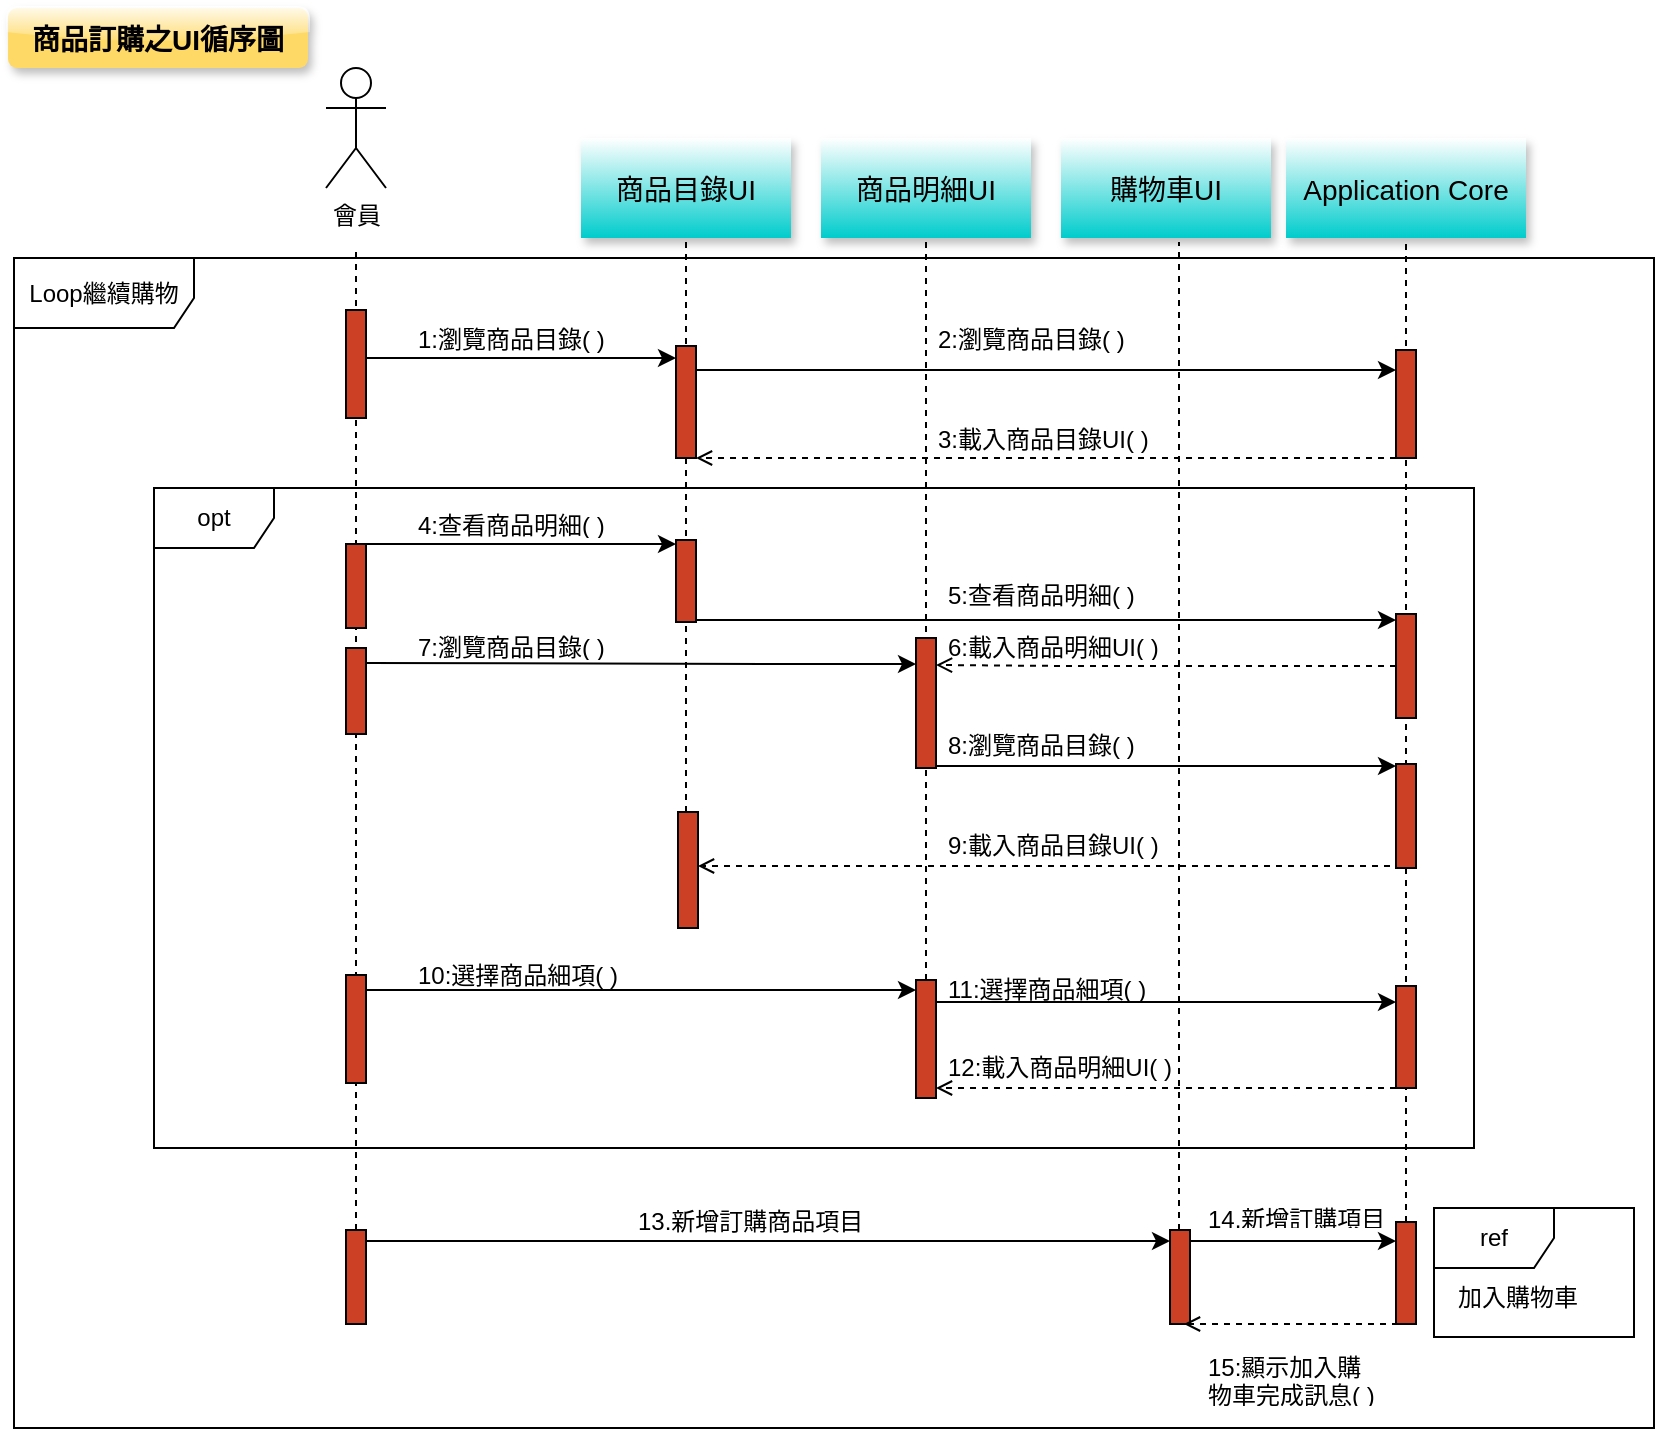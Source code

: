 <mxfile version="21.1.5" type="github">
  <diagram name="第 1 页" id="LoKonJyjHquECygTknBG">
    <mxGraphModel dx="880" dy="461" grid="1" gridSize="10" guides="1" tooltips="1" connect="1" arrows="0" fold="1" page="1" pageScale="1" pageWidth="827" pageHeight="1169" math="0" shadow="0">
      <root>
        <mxCell id="0" />
        <mxCell id="1" parent="0" />
        <mxCell id="lvuibErdHY3F2Ib51GdS-66" value="" style="html=1;verticalAlign=bottom;startArrow=none;endArrow=none;dashed=1;rounded=0;" edge="1" parent="1" source="lvuibErdHY3F2Ib51GdS-85">
          <mxGeometry relative="1" as="geometry">
            <mxPoint x="174" y="139" as="sourcePoint" />
            <mxPoint x="174" y="119" as="targetPoint" />
          </mxGeometry>
        </mxCell>
        <mxCell id="lvuibErdHY3F2Ib51GdS-96" value="" style="html=1;verticalAlign=bottom;startArrow=none;endArrow=none;dashed=1;rounded=0;entryX=0.5;entryY=1;entryDx=0;entryDy=0;" edge="1" parent="1" source="lvuibErdHY3F2Ib51GdS-120" target="lvuibErdHY3F2Ib51GdS-94">
          <mxGeometry relative="1" as="geometry">
            <mxPoint x="469" y="458" as="sourcePoint" />
            <mxPoint x="469" y="393" as="targetPoint" />
          </mxGeometry>
        </mxCell>
        <mxCell id="lvuibErdHY3F2Ib51GdS-97" value="" style="html=1;verticalAlign=bottom;startArrow=none;endArrow=none;dashed=1;rounded=0;entryX=0.5;entryY=1;entryDx=0;entryDy=0;" edge="1" parent="1" target="lvuibErdHY3F2Ib51GdS-93" source="lvuibErdHY3F2Ib51GdS-128">
          <mxGeometry relative="1" as="geometry">
            <mxPoint x="339" y="165" as="sourcePoint" />
            <mxPoint x="469" y="125" as="targetPoint" />
          </mxGeometry>
        </mxCell>
        <mxCell id="lvuibErdHY3F2Ib51GdS-117" value="" style="html=1;verticalAlign=bottom;startArrow=none;endArrow=none;dashed=1;rounded=0;entryX=0.5;entryY=1;entryDx=0;entryDy=0;" edge="1" parent="1" source="lvuibErdHY3F2Ib51GdS-114">
          <mxGeometry relative="1" as="geometry">
            <mxPoint x="590" y="600" as="sourcePoint" />
            <mxPoint x="585.5" y="117" as="targetPoint" />
          </mxGeometry>
        </mxCell>
        <mxCell id="lvuibErdHY3F2Ib51GdS-63" value="" style="html=1;verticalAlign=bottom;startArrow=none;endArrow=none;dashed=1;rounded=0;entryX=0.5;entryY=1;entryDx=0;entryDy=0;" edge="1" parent="1" source="lvuibErdHY3F2Ib51GdS-106" target="lvuibErdHY3F2Ib51GdS-95">
          <mxGeometry relative="1" as="geometry">
            <mxPoint x="469" y="343" as="sourcePoint" />
            <mxPoint x="469" y="125" as="targetPoint" />
          </mxGeometry>
        </mxCell>
        <mxCell id="lvuibErdHY3F2Ib51GdS-64" value="會員" style="shape=umlActor;verticalLabelPosition=bottom;verticalAlign=top;html=1;" vertex="1" parent="1">
          <mxGeometry x="159" y="30" width="30" height="60" as="geometry" />
        </mxCell>
        <mxCell id="lvuibErdHY3F2Ib51GdS-65" value="" style="html=1;points=[];perimeter=orthogonalPerimeter;outlineConnect=0;targetShapes=umlLifeline;portConstraint=eastwest;newEdgeStyle={&quot;edgeStyle&quot;:&quot;elbowEdgeStyle&quot;,&quot;elbow&quot;:&quot;vertical&quot;,&quot;curved&quot;:0,&quot;rounded&quot;:0};fillColor=#CC4125;" vertex="1" parent="1">
          <mxGeometry x="169" y="151" width="10" height="54" as="geometry" />
        </mxCell>
        <mxCell id="lvuibErdHY3F2Ib51GdS-67" value="1:瀏覽商品目錄( )" style="text;strokeColor=none;fillColor=none;align=left;verticalAlign=middle;spacingLeft=4;spacingRight=4;overflow=hidden;points=[[0,0.5],[1,0.5]];portConstraint=eastwest;rotatable=0;whiteSpace=wrap;html=1;" vertex="1" parent="1">
          <mxGeometry x="199" y="156.5" width="110" height="19" as="geometry" />
        </mxCell>
        <mxCell id="lvuibErdHY3F2Ib51GdS-68" value="2:瀏覽商品目錄( )" style="text;strokeColor=none;fillColor=none;align=left;verticalAlign=middle;spacingLeft=4;spacingRight=4;overflow=hidden;points=[[0,0.5],[1,0.5]];portConstraint=eastwest;rotatable=0;whiteSpace=wrap;html=1;" vertex="1" parent="1">
          <mxGeometry x="459" y="156.5" width="110" height="19" as="geometry" />
        </mxCell>
        <mxCell id="lvuibErdHY3F2Ib51GdS-69" value="" style="html=1;points=[];perimeter=orthogonalPerimeter;outlineConnect=0;targetShapes=umlLifeline;portConstraint=eastwest;newEdgeStyle={&quot;edgeStyle&quot;:&quot;elbowEdgeStyle&quot;,&quot;elbow&quot;:&quot;vertical&quot;,&quot;curved&quot;:0,&quot;rounded&quot;:0};fillColor=#CC4125;" vertex="1" parent="1">
          <mxGeometry x="334" y="169" width="10" height="56" as="geometry" />
        </mxCell>
        <mxCell id="lvuibErdHY3F2Ib51GdS-70" value="" style="html=1;points=[];perimeter=orthogonalPerimeter;outlineConnect=0;targetShapes=umlLifeline;portConstraint=eastwest;newEdgeStyle={&quot;edgeStyle&quot;:&quot;elbowEdgeStyle&quot;,&quot;elbow&quot;:&quot;vertical&quot;,&quot;curved&quot;:0,&quot;rounded&quot;:0};fillColor=#CC4125;" vertex="1" parent="1">
          <mxGeometry x="694" y="171" width="10" height="54" as="geometry" />
        </mxCell>
        <mxCell id="lvuibErdHY3F2Ib51GdS-71" value="" style="endArrow=classic;endFill=1;endSize=6;html=1;rounded=0;" edge="1" parent="1" source="lvuibErdHY3F2Ib51GdS-69" target="lvuibErdHY3F2Ib51GdS-70">
          <mxGeometry width="160" relative="1" as="geometry">
            <mxPoint x="349" y="181" as="sourcePoint" />
            <mxPoint x="499" y="181" as="targetPoint" />
            <Array as="points">
              <mxPoint x="399" y="181" />
            </Array>
          </mxGeometry>
        </mxCell>
        <mxCell id="lvuibErdHY3F2Ib51GdS-72" value="" style="endArrow=open;endFill=1;endSize=6;html=1;rounded=0;dashed=1;" edge="1" parent="1" source="lvuibErdHY3F2Ib51GdS-70" target="lvuibErdHY3F2Ib51GdS-69">
          <mxGeometry width="160" relative="1" as="geometry">
            <mxPoint x="689" y="231" as="sourcePoint" />
            <mxPoint x="344" y="231" as="targetPoint" />
            <Array as="points">
              <mxPoint x="564" y="225" />
            </Array>
          </mxGeometry>
        </mxCell>
        <mxCell id="lvuibErdHY3F2Ib51GdS-73" value="" style="endArrow=classic;endFill=1;endSize=6;html=1;rounded=1;" edge="1" parent="1" source="lvuibErdHY3F2Ib51GdS-65" target="lvuibErdHY3F2Ib51GdS-69">
          <mxGeometry width="160" relative="1" as="geometry">
            <mxPoint x="219" y="181" as="sourcePoint" />
            <mxPoint x="339" y="175" as="targetPoint" />
            <Array as="points">
              <mxPoint x="239" y="175" />
            </Array>
          </mxGeometry>
        </mxCell>
        <mxCell id="lvuibErdHY3F2Ib51GdS-74" value="3:載入商品目錄UI( )" style="text;strokeColor=none;fillColor=none;align=left;verticalAlign=middle;spacingLeft=4;spacingRight=4;overflow=hidden;points=[[0,0.5],[1,0.5]];portConstraint=eastwest;rotatable=0;whiteSpace=wrap;html=1;" vertex="1" parent="1">
          <mxGeometry x="459" y="205" width="120" height="22" as="geometry" />
        </mxCell>
        <mxCell id="lvuibErdHY3F2Ib51GdS-75" value="" style="html=1;points=[];perimeter=orthogonalPerimeter;outlineConnect=0;targetShapes=umlLifeline;portConstraint=eastwest;newEdgeStyle={&quot;edgeStyle&quot;:&quot;elbowEdgeStyle&quot;,&quot;elbow&quot;:&quot;vertical&quot;,&quot;curved&quot;:0,&quot;rounded&quot;:0};direction=west;fillColor=#CC4125;" vertex="1" parent="1">
          <mxGeometry x="334" y="266" width="10" height="41" as="geometry" />
        </mxCell>
        <mxCell id="lvuibErdHY3F2Ib51GdS-76" value="" style="html=1;points=[];perimeter=orthogonalPerimeter;outlineConnect=0;targetShapes=umlLifeline;portConstraint=eastwest;newEdgeStyle={&quot;edgeStyle&quot;:&quot;elbowEdgeStyle&quot;,&quot;elbow&quot;:&quot;vertical&quot;,&quot;curved&quot;:0,&quot;rounded&quot;:0};fillColor=#CC4125;" vertex="1" parent="1">
          <mxGeometry x="169" y="268" width="10" height="42" as="geometry" />
        </mxCell>
        <mxCell id="lvuibErdHY3F2Ib51GdS-77" value="" style="endArrow=classic;endFill=1;endSize=6;html=1;rounded=0;" edge="1" parent="1">
          <mxGeometry width="160" relative="1" as="geometry">
            <mxPoint x="179" y="268" as="sourcePoint" />
            <mxPoint x="334" y="268" as="targetPoint" />
          </mxGeometry>
        </mxCell>
        <mxCell id="lvuibErdHY3F2Ib51GdS-78" value="4:查看商品明細( )" style="text;strokeColor=none;fillColor=none;align=left;verticalAlign=middle;spacingLeft=4;spacingRight=4;overflow=hidden;points=[[0,0.5],[1,0.5]];portConstraint=eastwest;rotatable=0;whiteSpace=wrap;html=1;" vertex="1" parent="1">
          <mxGeometry x="199" y="249" width="110" height="17" as="geometry" />
        </mxCell>
        <mxCell id="lvuibErdHY3F2Ib51GdS-79" value="" style="html=1;points=[];perimeter=orthogonalPerimeter;outlineConnect=0;targetShapes=umlLifeline;portConstraint=eastwest;newEdgeStyle={&quot;edgeStyle&quot;:&quot;elbowEdgeStyle&quot;,&quot;elbow&quot;:&quot;vertical&quot;,&quot;curved&quot;:0,&quot;rounded&quot;:0};fillColor=#CC4125;" vertex="1" parent="1">
          <mxGeometry x="694" y="303" width="10" height="52" as="geometry" />
        </mxCell>
        <mxCell id="lvuibErdHY3F2Ib51GdS-80" value="" style="endArrow=classic;endFill=1;endSize=6;html=1;rounded=0;" edge="1" parent="1">
          <mxGeometry width="160" relative="1" as="geometry">
            <mxPoint x="344" y="306" as="sourcePoint" />
            <mxPoint x="694" y="306" as="targetPoint" />
            <Array as="points">
              <mxPoint x="399" y="306" />
            </Array>
          </mxGeometry>
        </mxCell>
        <mxCell id="lvuibErdHY3F2Ib51GdS-81" value="5:查看商品明細( )" style="text;strokeColor=none;fillColor=none;align=left;verticalAlign=middle;spacingLeft=4;spacingRight=4;overflow=hidden;points=[[0,0.5],[1,0.5]];portConstraint=eastwest;rotatable=0;whiteSpace=wrap;html=1;" vertex="1" parent="1">
          <mxGeometry x="464" y="279" width="110" height="30" as="geometry" />
        </mxCell>
        <mxCell id="lvuibErdHY3F2Ib51GdS-82" value="" style="html=1;points=[];perimeter=orthogonalPerimeter;outlineConnect=0;targetShapes=umlLifeline;portConstraint=eastwest;newEdgeStyle={&quot;edgeStyle&quot;:&quot;elbowEdgeStyle&quot;,&quot;elbow&quot;:&quot;vertical&quot;,&quot;curved&quot;:0,&quot;rounded&quot;:0};direction=west;fillColor=#CC4125;" vertex="1" parent="1">
          <mxGeometry x="454" y="315" width="10" height="65" as="geometry" />
        </mxCell>
        <mxCell id="lvuibErdHY3F2Ib51GdS-83" value="" style="endArrow=open;endFill=1;endSize=6;html=1;rounded=0;dashed=1;" edge="1" parent="1">
          <mxGeometry width="160" relative="1" as="geometry">
            <mxPoint x="694" y="329" as="sourcePoint" />
            <mxPoint x="464" y="328.5" as="targetPoint" />
            <Array as="points">
              <mxPoint x="529" y="329" />
            </Array>
          </mxGeometry>
        </mxCell>
        <mxCell id="lvuibErdHY3F2Ib51GdS-84" value="6:載入商品明細UI( )" style="text;strokeColor=none;fillColor=none;align=left;verticalAlign=middle;spacingLeft=4;spacingRight=4;overflow=hidden;points=[[0,0.5],[1,0.5]];portConstraint=eastwest;rotatable=0;whiteSpace=wrap;html=1;" vertex="1" parent="1">
          <mxGeometry x="464" y="310" width="129.8" height="17" as="geometry" />
        </mxCell>
        <mxCell id="lvuibErdHY3F2Ib51GdS-85" value="" style="html=1;points=[];perimeter=orthogonalPerimeter;outlineConnect=0;targetShapes=umlLifeline;portConstraint=eastwest;newEdgeStyle={&quot;edgeStyle&quot;:&quot;elbowEdgeStyle&quot;,&quot;elbow&quot;:&quot;vertical&quot;,&quot;curved&quot;:0,&quot;rounded&quot;:0};fillColor=#CC4125;" vertex="1" parent="1">
          <mxGeometry x="169" y="611" width="10" height="47" as="geometry" />
        </mxCell>
        <mxCell id="lvuibErdHY3F2Ib51GdS-86" value="" style="html=1;points=[];perimeter=orthogonalPerimeter;outlineConnect=0;targetShapes=umlLifeline;portConstraint=eastwest;newEdgeStyle={&quot;edgeStyle&quot;:&quot;elbowEdgeStyle&quot;,&quot;elbow&quot;:&quot;vertical&quot;,&quot;curved&quot;:0,&quot;rounded&quot;:0};fillColor=#CC4125;" vertex="1" parent="1">
          <mxGeometry x="694" y="489" width="10" height="51" as="geometry" />
        </mxCell>
        <mxCell id="lvuibErdHY3F2Ib51GdS-87" value="" style="endArrow=classic;endFill=1;endSize=6;html=1;rounded=0;" edge="1" parent="1" target="lvuibErdHY3F2Ib51GdS-114">
          <mxGeometry width="160" relative="1" as="geometry">
            <mxPoint x="179" y="616.5" as="sourcePoint" />
            <mxPoint x="454" y="616.5" as="targetPoint" />
          </mxGeometry>
        </mxCell>
        <mxCell id="lvuibErdHY3F2Ib51GdS-88" value="" style="endArrow=classic;endFill=1;endSize=6;html=1;rounded=0;" edge="1" parent="1">
          <mxGeometry width="160" relative="1" as="geometry">
            <mxPoint x="464" y="497" as="sourcePoint" />
            <mxPoint x="694" y="497" as="targetPoint" />
          </mxGeometry>
        </mxCell>
        <mxCell id="lvuibErdHY3F2Ib51GdS-89" value="13.新增訂購商品項目" style="text;strokeColor=none;fillColor=none;align=left;verticalAlign=middle;spacingLeft=4;spacingRight=4;overflow=hidden;points=[[0,0.5],[1,0.5]];portConstraint=eastwest;rotatable=0;whiteSpace=wrap;html=1;" vertex="1" parent="1">
          <mxGeometry x="309" y="596" width="124" height="22.5" as="geometry" />
        </mxCell>
        <mxCell id="lvuibErdHY3F2Ib51GdS-90" value="11:選擇商品細項( )" style="text;strokeColor=none;fillColor=none;align=left;verticalAlign=middle;spacingLeft=4;spacingRight=4;overflow=hidden;points=[[0,0.5],[1,0.5]];portConstraint=eastwest;rotatable=0;whiteSpace=wrap;html=1;" vertex="1" parent="1">
          <mxGeometry x="464" y="476" width="180" height="30" as="geometry" />
        </mxCell>
        <mxCell id="lvuibErdHY3F2Ib51GdS-91" value="opt" style="shape=umlFrame;whiteSpace=wrap;html=1;pointerEvents=0;" vertex="1" parent="1">
          <mxGeometry x="73" y="240" width="660" height="330" as="geometry" />
        </mxCell>
        <mxCell id="lvuibErdHY3F2Ib51GdS-92" value="Loop繼續購物" style="shape=umlFrame;whiteSpace=wrap;html=1;pointerEvents=0;width=90;height=35;" vertex="1" parent="1">
          <mxGeometry x="3" y="125" width="820" height="585" as="geometry" />
        </mxCell>
        <mxCell id="lvuibErdHY3F2Ib51GdS-93" value="商品目錄UI" style="shadow=1;fillColor=#FFFFFF;strokeColor=none;gradientColor=#00CCCC;fontSize=14;" vertex="1" parent="1">
          <mxGeometry x="286.5" y="65" width="105" height="50" as="geometry" />
        </mxCell>
        <mxCell id="lvuibErdHY3F2Ib51GdS-94" value="商品明細UI" style="shadow=1;fillColor=#FFFFFF;strokeColor=none;gradientColor=#00CCCC;fontSize=14;" vertex="1" parent="1">
          <mxGeometry x="406.5" y="65" width="105" height="50" as="geometry" />
        </mxCell>
        <mxCell id="lvuibErdHY3F2Ib51GdS-95" value="Application Core" style="shadow=1;fillColor=#FFFFFF;strokeColor=none;gradientColor=#00CCCC;fontSize=14;" vertex="1" parent="1">
          <mxGeometry x="639" y="65" width="120" height="50" as="geometry" />
        </mxCell>
        <mxCell id="lvuibErdHY3F2Ib51GdS-98" value="商品訂購之UI循序圖" style="rounded=1;fontStyle=1;fillColor=#FFD966;strokeColor=none;fillStyle=auto;shadow=1;glass=1;fontSize=14;" vertex="1" parent="1">
          <mxGeometry width="150" height="30" as="geometry" />
        </mxCell>
        <mxCell id="lvuibErdHY3F2Ib51GdS-100" value="12:載入商品明細UI( )" style="text;strokeColor=none;fillColor=none;align=left;verticalAlign=middle;spacingLeft=4;spacingRight=4;overflow=hidden;points=[[0,0.5],[1,0.5]];portConstraint=eastwest;rotatable=0;whiteSpace=wrap;html=1;" vertex="1" parent="1">
          <mxGeometry x="464" y="520" width="170" height="20" as="geometry" />
        </mxCell>
        <mxCell id="lvuibErdHY3F2Ib51GdS-102" value="" style="html=1;points=[];perimeter=orthogonalPerimeter;outlineConnect=0;targetShapes=umlLifeline;portConstraint=eastwest;newEdgeStyle={&quot;edgeStyle&quot;:&quot;elbowEdgeStyle&quot;,&quot;elbow&quot;:&quot;vertical&quot;,&quot;curved&quot;:0,&quot;rounded&quot;:0};fillColor=#CC4125;" vertex="1" parent="1">
          <mxGeometry x="169" y="483.5" width="10" height="54" as="geometry" />
        </mxCell>
        <mxCell id="lvuibErdHY3F2Ib51GdS-103" value="10:選擇商品細項( )" style="text;strokeColor=none;fillColor=none;align=left;verticalAlign=middle;spacingLeft=4;spacingRight=4;overflow=hidden;points=[[0,0.5],[1,0.5]];portConstraint=eastwest;rotatable=0;whiteSpace=wrap;html=1;" vertex="1" parent="1">
          <mxGeometry x="199" y="473" width="110" height="21" as="geometry" />
        </mxCell>
        <mxCell id="lvuibErdHY3F2Ib51GdS-106" value="" style="html=1;points=[];perimeter=orthogonalPerimeter;outlineConnect=0;targetShapes=umlLifeline;portConstraint=eastwest;newEdgeStyle={&quot;edgeStyle&quot;:&quot;elbowEdgeStyle&quot;,&quot;elbow&quot;:&quot;vertical&quot;,&quot;curved&quot;:0,&quot;rounded&quot;:0};fillColor=#CC4125;" vertex="1" parent="1">
          <mxGeometry x="694" y="607" width="10" height="51" as="geometry" />
        </mxCell>
        <mxCell id="lvuibErdHY3F2Ib51GdS-107" value="" style="endArrow=classic;endFill=1;endSize=6;html=1;rounded=0;" edge="1" parent="1" target="lvuibErdHY3F2Ib51GdS-106">
          <mxGeometry width="160" relative="1" as="geometry">
            <mxPoint x="591" y="616.5" as="sourcePoint" />
            <mxPoint x="690" y="617" as="targetPoint" />
          </mxGeometry>
        </mxCell>
        <mxCell id="lvuibErdHY3F2Ib51GdS-108" value="14.新增訂購項目" style="text;strokeColor=none;fillColor=none;align=left;verticalAlign=middle;spacingLeft=4;spacingRight=4;overflow=hidden;points=[[0,0.5],[1,0.5]];portConstraint=eastwest;rotatable=0;whiteSpace=wrap;html=1;" vertex="1" parent="1">
          <mxGeometry x="594" y="596" width="110" height="15" as="geometry" />
        </mxCell>
        <mxCell id="lvuibErdHY3F2Ib51GdS-109" value="15:顯示加入購物車完成訊息( )" style="text;strokeColor=none;fillColor=none;align=left;verticalAlign=middle;spacingLeft=4;spacingRight=4;overflow=hidden;points=[[0,0.5],[1,0.5]];portConstraint=eastwest;rotatable=0;whiteSpace=wrap;html=1;" vertex="1" parent="1">
          <mxGeometry x="593.8" y="670" width="96" height="30" as="geometry" />
        </mxCell>
        <mxCell id="lvuibErdHY3F2Ib51GdS-111" value="ref" style="shape=umlFrame;whiteSpace=wrap;html=1;pointerEvents=0;" vertex="1" parent="1">
          <mxGeometry x="713" y="600" width="100" height="64.5" as="geometry" />
        </mxCell>
        <mxCell id="lvuibErdHY3F2Ib51GdS-112" value="加入購物車" style="text;strokeColor=none;fillColor=none;align=left;verticalAlign=middle;spacingLeft=4;spacingRight=4;overflow=hidden;points=[[0,0.5],[1,0.5]];portConstraint=eastwest;rotatable=0;whiteSpace=wrap;html=1;" vertex="1" parent="1">
          <mxGeometry x="719" y="629.5" width="70" height="30" as="geometry" />
        </mxCell>
        <mxCell id="lvuibErdHY3F2Ib51GdS-113" value="購物車UI" style="shadow=1;fillColor=#FFFFFF;strokeColor=none;gradientColor=#00CCCC;fontSize=14;" vertex="1" parent="1">
          <mxGeometry x="526.5" y="65" width="105" height="50" as="geometry" />
        </mxCell>
        <mxCell id="lvuibErdHY3F2Ib51GdS-114" value="" style="html=1;points=[];perimeter=orthogonalPerimeter;outlineConnect=0;targetShapes=umlLifeline;portConstraint=eastwest;newEdgeStyle={&quot;edgeStyle&quot;:&quot;elbowEdgeStyle&quot;,&quot;elbow&quot;:&quot;vertical&quot;,&quot;curved&quot;:0,&quot;rounded&quot;:0};fillColor=#CC4125;" vertex="1" parent="1">
          <mxGeometry x="581" y="611" width="10" height="47" as="geometry" />
        </mxCell>
        <mxCell id="lvuibErdHY3F2Ib51GdS-116" value="" style="endArrow=open;endFill=1;endSize=6;html=1;rounded=0;dashed=1;" edge="1" parent="1">
          <mxGeometry width="160" relative="1" as="geometry">
            <mxPoint x="695" y="658" as="sourcePoint" />
            <mxPoint x="588" y="658" as="targetPoint" />
            <Array as="points" />
          </mxGeometry>
        </mxCell>
        <mxCell id="lvuibErdHY3F2Ib51GdS-120" value="" style="html=1;points=[];perimeter=orthogonalPerimeter;outlineConnect=0;targetShapes=umlLifeline;portConstraint=eastwest;newEdgeStyle={&quot;edgeStyle&quot;:&quot;elbowEdgeStyle&quot;,&quot;elbow&quot;:&quot;vertical&quot;,&quot;curved&quot;:0,&quot;rounded&quot;:0};direction=west;fillColor=#CC4125;" vertex="1" parent="1">
          <mxGeometry x="454" y="486" width="10" height="59" as="geometry" />
        </mxCell>
        <mxCell id="lvuibErdHY3F2Ib51GdS-122" value="" style="endArrow=open;endFill=1;endSize=6;html=1;rounded=0;dashed=1;" edge="1" parent="1">
          <mxGeometry width="160" relative="1" as="geometry">
            <mxPoint x="694" y="540" as="sourcePoint" />
            <mxPoint x="464" y="540" as="targetPoint" />
            <Array as="points">
              <mxPoint x="640" y="540" />
              <mxPoint x="529" y="540" />
            </Array>
          </mxGeometry>
        </mxCell>
        <mxCell id="lvuibErdHY3F2Ib51GdS-123" value="" style="endArrow=classic;endFill=1;endSize=6;html=1;rounded=1;" edge="1" parent="1">
          <mxGeometry width="160" relative="1" as="geometry">
            <mxPoint x="179" y="491" as="sourcePoint" />
            <mxPoint x="454" y="491" as="targetPoint" />
            <Array as="points">
              <mxPoint x="239" y="491" />
              <mxPoint x="370" y="491" />
            </Array>
          </mxGeometry>
        </mxCell>
        <mxCell id="lvuibErdHY3F2Ib51GdS-124" value="" style="html=1;points=[];perimeter=orthogonalPerimeter;outlineConnect=0;targetShapes=umlLifeline;portConstraint=eastwest;newEdgeStyle={&quot;edgeStyle&quot;:&quot;elbowEdgeStyle&quot;,&quot;elbow&quot;:&quot;vertical&quot;,&quot;curved&quot;:0,&quot;rounded&quot;:0};fillColor=#CC4125;" vertex="1" parent="1">
          <mxGeometry x="169" y="320" width="10" height="43" as="geometry" />
        </mxCell>
        <mxCell id="lvuibErdHY3F2Ib51GdS-125" value="" style="endArrow=classic;endFill=1;endSize=6;html=1;rounded=0;" edge="1" parent="1">
          <mxGeometry width="160" relative="1" as="geometry">
            <mxPoint x="179" y="327.5" as="sourcePoint" />
            <mxPoint x="454" y="328" as="targetPoint" />
            <Array as="points">
              <mxPoint x="380" y="328" />
            </Array>
          </mxGeometry>
        </mxCell>
        <mxCell id="lvuibErdHY3F2Ib51GdS-126" value="" style="html=1;points=[];perimeter=orthogonalPerimeter;outlineConnect=0;targetShapes=umlLifeline;portConstraint=eastwest;newEdgeStyle={&quot;edgeStyle&quot;:&quot;elbowEdgeStyle&quot;,&quot;elbow&quot;:&quot;vertical&quot;,&quot;curved&quot;:0,&quot;rounded&quot;:0};fillColor=#CC4125;" vertex="1" parent="1">
          <mxGeometry x="694" y="378" width="10" height="52" as="geometry" />
        </mxCell>
        <mxCell id="lvuibErdHY3F2Ib51GdS-127" value="" style="endArrow=classic;endFill=1;endSize=6;html=1;rounded=0;" edge="1" parent="1">
          <mxGeometry width="160" relative="1" as="geometry">
            <mxPoint x="464" y="379" as="sourcePoint" />
            <mxPoint x="694" y="379" as="targetPoint" />
          </mxGeometry>
        </mxCell>
        <mxCell id="lvuibErdHY3F2Ib51GdS-128" value="" style="html=1;points=[];perimeter=orthogonalPerimeter;outlineConnect=0;targetShapes=umlLifeline;portConstraint=eastwest;newEdgeStyle={&quot;edgeStyle&quot;:&quot;elbowEdgeStyle&quot;,&quot;elbow&quot;:&quot;vertical&quot;,&quot;curved&quot;:0,&quot;rounded&quot;:0};direction=west;fillColor=#CC4125;" vertex="1" parent="1">
          <mxGeometry x="335" y="402" width="10" height="58" as="geometry" />
        </mxCell>
        <mxCell id="lvuibErdHY3F2Ib51GdS-130" value="7:瀏覽商品目錄( )" style="text;strokeColor=none;fillColor=none;align=left;verticalAlign=middle;spacingLeft=4;spacingRight=4;overflow=hidden;points=[[0,0.5],[1,0.5]];portConstraint=eastwest;rotatable=0;whiteSpace=wrap;html=1;" vertex="1" parent="1">
          <mxGeometry x="199" y="310" width="110" height="17" as="geometry" />
        </mxCell>
        <mxCell id="lvuibErdHY3F2Ib51GdS-132" value="" style="endArrow=open;endFill=1;endSize=6;html=1;rounded=0;dashed=1;" edge="1" parent="1" target="lvuibErdHY3F2Ib51GdS-128">
          <mxGeometry width="160" relative="1" as="geometry">
            <mxPoint x="691" y="429" as="sourcePoint" />
            <mxPoint x="461" y="429" as="targetPoint" />
            <Array as="points">
              <mxPoint x="637" y="429" />
              <mxPoint x="526" y="429" />
            </Array>
          </mxGeometry>
        </mxCell>
        <mxCell id="lvuibErdHY3F2Ib51GdS-133" value="8:瀏覽商品目錄( )" style="text;strokeColor=none;fillColor=none;align=left;verticalAlign=middle;spacingLeft=4;spacingRight=4;overflow=hidden;points=[[0,0.5],[1,0.5]];portConstraint=eastwest;rotatable=0;whiteSpace=wrap;html=1;" vertex="1" parent="1">
          <mxGeometry x="464" y="359" width="110" height="19" as="geometry" />
        </mxCell>
        <mxCell id="lvuibErdHY3F2Ib51GdS-134" value="9:載入商品目錄UI( )" style="text;strokeColor=none;fillColor=none;align=left;verticalAlign=middle;spacingLeft=4;spacingRight=4;overflow=hidden;points=[[0,0.5],[1,0.5]];portConstraint=eastwest;rotatable=0;whiteSpace=wrap;html=1;" vertex="1" parent="1">
          <mxGeometry x="464" y="408" width="120" height="22" as="geometry" />
        </mxCell>
      </root>
    </mxGraphModel>
  </diagram>
</mxfile>
